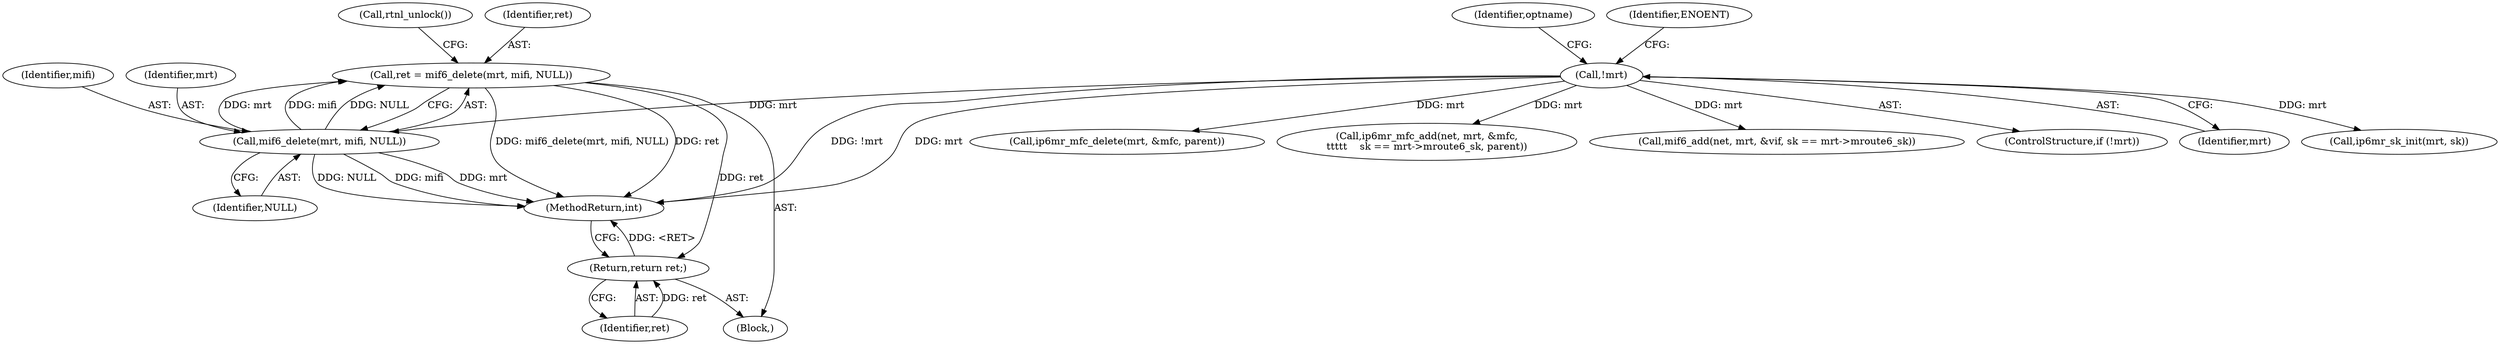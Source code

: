 digraph "0_linux_99253eb750fda6a644d5188fb26c43bad8d5a745_0@API" {
"1000251" [label="(Call,ret = mif6_delete(mrt, mifi, NULL))"];
"1000253" [label="(Call,mif6_delete(mrt, mifi, NULL))"];
"1000125" [label="(Call,!mrt)"];
"1000258" [label="(Return,return ret;)"];
"1000257" [label="(Call,rtnl_unlock())"];
"1000153" [label="(Block,)"];
"1000253" [label="(Call,mif6_delete(mrt, mifi, NULL))"];
"1000258" [label="(Return,return ret;)"];
"1000256" [label="(Identifier,NULL)"];
"1000125" [label="(Call,!mrt)"];
"1000132" [label="(Identifier,optname)"];
"1000252" [label="(Identifier,ret)"];
"1000251" [label="(Call,ret = mif6_delete(mrt, mifi, NULL))"];
"1000470" [label="(MethodReturn,int)"];
"1000255" [label="(Identifier,mifi)"];
"1000306" [label="(Call,ip6mr_mfc_delete(mrt, &mfc, parent))"];
"1000314" [label="(Call,ip6mr_mfc_add(net, mrt, &mfc,\n\t\t\t\t\t    sk == mrt->mroute6_sk, parent))"];
"1000129" [label="(Identifier,ENOENT)"];
"1000218" [label="(Call,mif6_add(net, mrt, &vif, sk == mrt->mroute6_sk))"];
"1000124" [label="(ControlStructure,if (!mrt))"];
"1000259" [label="(Identifier,ret)"];
"1000254" [label="(Identifier,mrt)"];
"1000126" [label="(Identifier,mrt)"];
"1000180" [label="(Call,ip6mr_sk_init(mrt, sk))"];
"1000251" -> "1000153"  [label="AST: "];
"1000251" -> "1000253"  [label="CFG: "];
"1000252" -> "1000251"  [label="AST: "];
"1000253" -> "1000251"  [label="AST: "];
"1000257" -> "1000251"  [label="CFG: "];
"1000251" -> "1000470"  [label="DDG: mif6_delete(mrt, mifi, NULL)"];
"1000251" -> "1000470"  [label="DDG: ret"];
"1000253" -> "1000251"  [label="DDG: mrt"];
"1000253" -> "1000251"  [label="DDG: mifi"];
"1000253" -> "1000251"  [label="DDG: NULL"];
"1000251" -> "1000258"  [label="DDG: ret"];
"1000253" -> "1000256"  [label="CFG: "];
"1000254" -> "1000253"  [label="AST: "];
"1000255" -> "1000253"  [label="AST: "];
"1000256" -> "1000253"  [label="AST: "];
"1000253" -> "1000470"  [label="DDG: mifi"];
"1000253" -> "1000470"  [label="DDG: mrt"];
"1000253" -> "1000470"  [label="DDG: NULL"];
"1000125" -> "1000253"  [label="DDG: mrt"];
"1000125" -> "1000124"  [label="AST: "];
"1000125" -> "1000126"  [label="CFG: "];
"1000126" -> "1000125"  [label="AST: "];
"1000129" -> "1000125"  [label="CFG: "];
"1000132" -> "1000125"  [label="CFG: "];
"1000125" -> "1000470"  [label="DDG: mrt"];
"1000125" -> "1000470"  [label="DDG: !mrt"];
"1000125" -> "1000180"  [label="DDG: mrt"];
"1000125" -> "1000218"  [label="DDG: mrt"];
"1000125" -> "1000306"  [label="DDG: mrt"];
"1000125" -> "1000314"  [label="DDG: mrt"];
"1000258" -> "1000153"  [label="AST: "];
"1000258" -> "1000259"  [label="CFG: "];
"1000259" -> "1000258"  [label="AST: "];
"1000470" -> "1000258"  [label="CFG: "];
"1000258" -> "1000470"  [label="DDG: <RET>"];
"1000259" -> "1000258"  [label="DDG: ret"];
}
